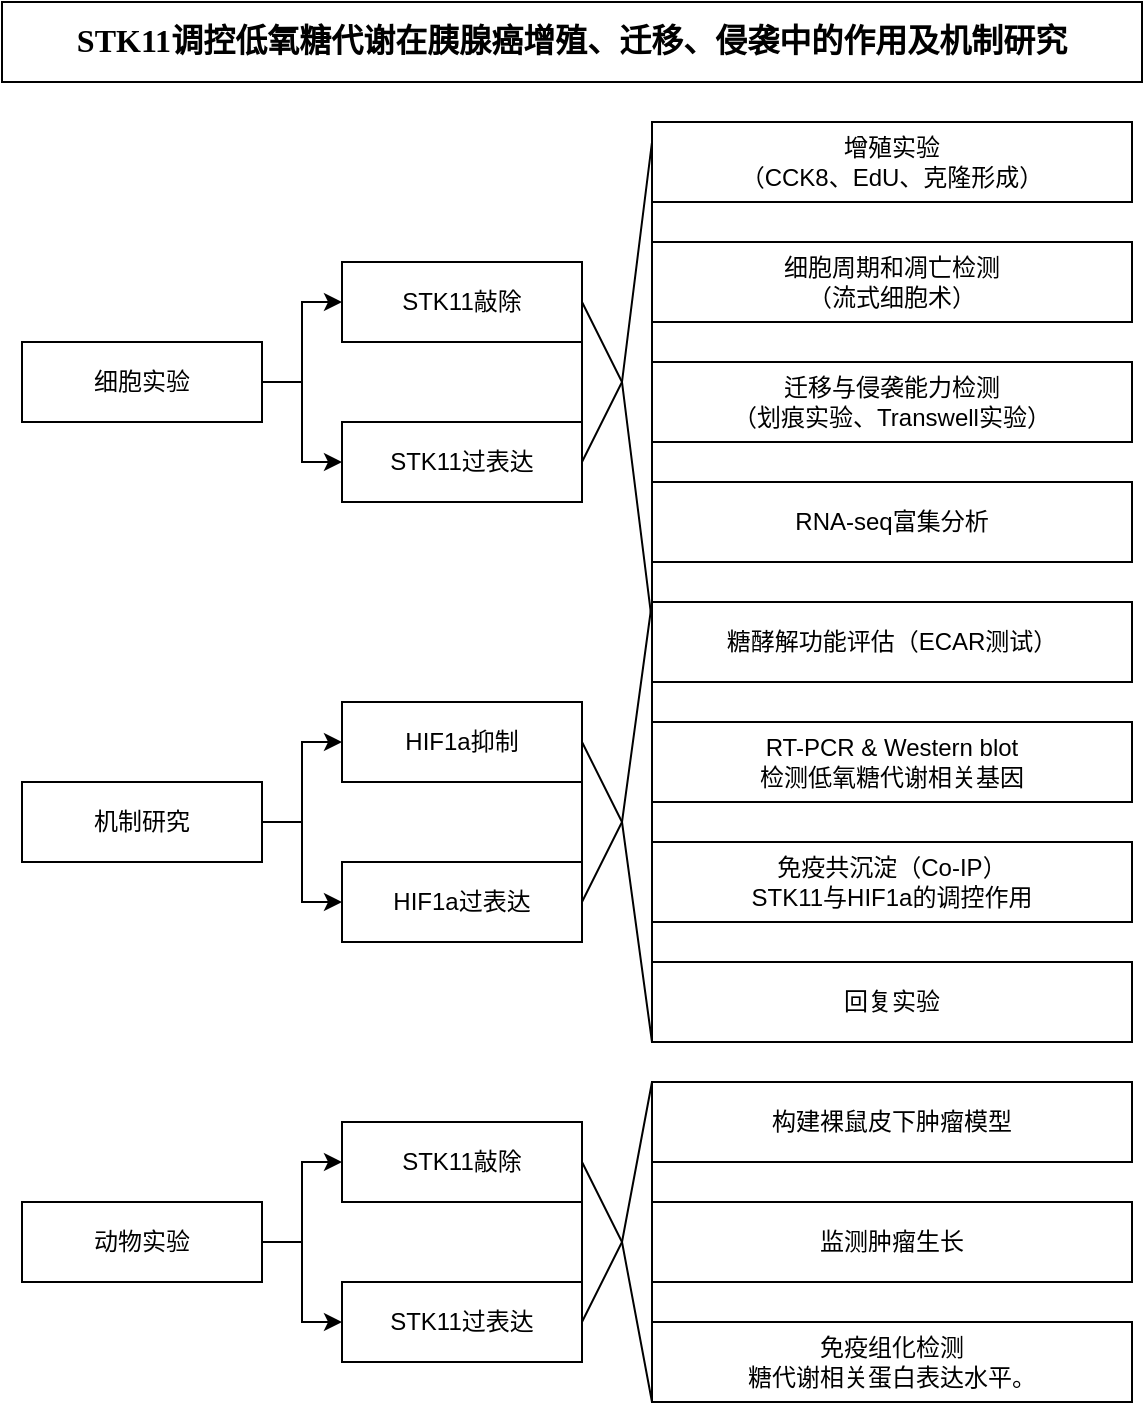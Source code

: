 <mxfile version="26.1.0">
  <diagram name="第 1 页" id="7yQkOY_Xx4HgCJnLg3gL">
    <mxGraphModel dx="1837" dy="1017" grid="1" gridSize="10" guides="1" tooltips="1" connect="1" arrows="1" fold="1" page="1" pageScale="1" pageWidth="827" pageHeight="1169" math="0" shadow="0">
      <root>
        <mxCell id="0" />
        <mxCell id="1" parent="0" />
        <mxCell id="jJGmeJIBvxZQ7ASbRpEn-1" value="&lt;b style=&quot;text-align: start;&quot;&gt;&lt;span style=&quot;line-height: 32px; font-family: FangSong;&quot;&gt;&lt;font style=&quot;font-size: 16px;&quot;&gt;STK11&lt;span style=&quot;&quot; lang=&quot;ZH-CN&quot;&gt;调控低氧糖代谢在胰腺癌增殖、迁移、侵袭中的作用及机制研究&lt;/span&gt;&lt;/font&gt;&lt;/span&gt;&lt;/b&gt;&lt;span style=&quot;font-size: medium; text-align: start;&quot;&gt;&lt;/span&gt;" style="rounded=0;whiteSpace=wrap;html=1;" vertex="1" parent="1">
          <mxGeometry x="110" y="100" width="570" height="40" as="geometry" />
        </mxCell>
        <mxCell id="jJGmeJIBvxZQ7ASbRpEn-5" value="增殖实验&lt;br&gt;（CCK8、EdU、克隆形成）" style="rounded=0;whiteSpace=wrap;html=1;" vertex="1" parent="1">
          <mxGeometry x="435" y="160" width="240" height="40" as="geometry" />
        </mxCell>
        <mxCell id="jJGmeJIBvxZQ7ASbRpEn-29" style="edgeStyle=orthogonalEdgeStyle;rounded=0;orthogonalLoop=1;jettySize=auto;html=1;exitX=1;exitY=0.5;exitDx=0;exitDy=0;entryX=0;entryY=0.5;entryDx=0;entryDy=0;" edge="1" parent="1" source="jJGmeJIBvxZQ7ASbRpEn-7" target="jJGmeJIBvxZQ7ASbRpEn-8">
          <mxGeometry relative="1" as="geometry" />
        </mxCell>
        <mxCell id="jJGmeJIBvxZQ7ASbRpEn-30" style="edgeStyle=orthogonalEdgeStyle;rounded=0;orthogonalLoop=1;jettySize=auto;html=1;exitX=1;exitY=0.5;exitDx=0;exitDy=0;entryX=0;entryY=0.5;entryDx=0;entryDy=0;" edge="1" parent="1" source="jJGmeJIBvxZQ7ASbRpEn-7" target="jJGmeJIBvxZQ7ASbRpEn-9">
          <mxGeometry relative="1" as="geometry" />
        </mxCell>
        <mxCell id="jJGmeJIBvxZQ7ASbRpEn-7" value="细胞实验" style="rounded=0;whiteSpace=wrap;html=1;" vertex="1" parent="1">
          <mxGeometry x="120" y="270" width="120" height="40" as="geometry" />
        </mxCell>
        <mxCell id="jJGmeJIBvxZQ7ASbRpEn-8" value="STK11敲除" style="rounded=0;whiteSpace=wrap;html=1;" vertex="1" parent="1">
          <mxGeometry x="280" y="230" width="120" height="40" as="geometry" />
        </mxCell>
        <mxCell id="jJGmeJIBvxZQ7ASbRpEn-9" value="STK11过表达" style="rounded=0;whiteSpace=wrap;html=1;" vertex="1" parent="1">
          <mxGeometry x="280" y="310" width="120" height="40" as="geometry" />
        </mxCell>
        <mxCell id="jJGmeJIBvxZQ7ASbRpEn-10" value="&lt;p class=&quot;p1&quot;&gt;&lt;span&gt;细胞周期和凋亡检测&lt;br&gt;&lt;/span&gt;&lt;span class=&quot;s1&quot;&gt;（流式细胞术）&lt;/span&gt;&lt;/p&gt;" style="rounded=0;whiteSpace=wrap;html=1;fontStyle=0" vertex="1" parent="1">
          <mxGeometry x="435" y="220" width="240" height="40" as="geometry" />
        </mxCell>
        <mxCell id="jJGmeJIBvxZQ7ASbRpEn-11" value="&lt;p class=&quot;p1&quot;&gt;&lt;span class=&quot;s1&quot;&gt;&lt;span&gt;迁移与侵袭能力检测&lt;br&gt;&lt;/span&gt;&lt;/span&gt;（划痕实验、Transwell实验）&lt;/p&gt;" style="rounded=0;whiteSpace=wrap;html=1;fontStyle=0" vertex="1" parent="1">
          <mxGeometry x="435" y="280" width="240" height="40" as="geometry" />
        </mxCell>
        <mxCell id="jJGmeJIBvxZQ7ASbRpEn-42" style="edgeStyle=orthogonalEdgeStyle;rounded=0;orthogonalLoop=1;jettySize=auto;html=1;exitX=1;exitY=0.5;exitDx=0;exitDy=0;entryX=0;entryY=0.5;entryDx=0;entryDy=0;" edge="1" parent="1" source="jJGmeJIBvxZQ7ASbRpEn-12" target="jJGmeJIBvxZQ7ASbRpEn-14">
          <mxGeometry relative="1" as="geometry" />
        </mxCell>
        <mxCell id="jJGmeJIBvxZQ7ASbRpEn-43" style="edgeStyle=orthogonalEdgeStyle;rounded=0;orthogonalLoop=1;jettySize=auto;html=1;exitX=1;exitY=0.5;exitDx=0;exitDy=0;entryX=0;entryY=0.5;entryDx=0;entryDy=0;" edge="1" parent="1" source="jJGmeJIBvxZQ7ASbRpEn-12" target="jJGmeJIBvxZQ7ASbRpEn-13">
          <mxGeometry relative="1" as="geometry" />
        </mxCell>
        <mxCell id="jJGmeJIBvxZQ7ASbRpEn-12" value="机制研究" style="rounded=0;whiteSpace=wrap;html=1;" vertex="1" parent="1">
          <mxGeometry x="120" y="490" width="120" height="40" as="geometry" />
        </mxCell>
        <mxCell id="jJGmeJIBvxZQ7ASbRpEn-13" value="HIF1a抑制" style="rounded=0;whiteSpace=wrap;html=1;" vertex="1" parent="1">
          <mxGeometry x="280" y="450" width="120" height="40" as="geometry" />
        </mxCell>
        <mxCell id="jJGmeJIBvxZQ7ASbRpEn-14" value="HIF1a过表达" style="rounded=0;whiteSpace=wrap;html=1;" vertex="1" parent="1">
          <mxGeometry x="280" y="530" width="120" height="40" as="geometry" />
        </mxCell>
        <mxCell id="jJGmeJIBvxZQ7ASbRpEn-15" value="&lt;p class=&quot;p1&quot;&gt;&lt;span class=&quot;s1&quot;&gt;&lt;span&gt;糖酵解功能评估&lt;/span&gt;&lt;/span&gt;（ECAR测试）&lt;/p&gt;" style="rounded=0;whiteSpace=wrap;html=1;fontStyle=0" vertex="1" parent="1">
          <mxGeometry x="435" y="400" width="240" height="40" as="geometry" />
        </mxCell>
        <mxCell id="jJGmeJIBvxZQ7ASbRpEn-16" value="&lt;p class=&quot;p1&quot;&gt;&lt;span class=&quot;s1&quot;&gt;&lt;span&gt;RT-PCR &amp;amp; Western blot&lt;br&gt;&lt;/span&gt;&lt;/span&gt;检测低氧糖代谢相关基因&lt;br&gt;&lt;/p&gt;" style="rounded=0;whiteSpace=wrap;html=1;fontStyle=0" vertex="1" parent="1">
          <mxGeometry x="435" y="460" width="240" height="40" as="geometry" />
        </mxCell>
        <mxCell id="jJGmeJIBvxZQ7ASbRpEn-17" value="&lt;p class=&quot;p1&quot;&gt;&lt;span class=&quot;s1&quot;&gt;&lt;span&gt;免疫共沉淀（Co-IP）&lt;/span&gt;&lt;/span&gt; &lt;br&gt;STK11与HIF1a的调控作用&lt;/p&gt;" style="rounded=0;whiteSpace=wrap;html=1;fontStyle=0" vertex="1" parent="1">
          <mxGeometry x="435" y="520" width="240" height="40" as="geometry" />
        </mxCell>
        <mxCell id="jJGmeJIBvxZQ7ASbRpEn-18" value="&lt;p class=&quot;p1&quot;&gt;&lt;span&gt;RNA-seq富集分析&lt;/span&gt;&lt;/p&gt;" style="rounded=0;whiteSpace=wrap;html=1;fontStyle=0" vertex="1" parent="1">
          <mxGeometry x="435" y="340" width="240" height="40" as="geometry" />
        </mxCell>
        <mxCell id="jJGmeJIBvxZQ7ASbRpEn-19" value="&lt;p class=&quot;p1&quot;&gt;&lt;span&gt;回复实验&lt;/span&gt;&lt;br&gt;&lt;/p&gt;" style="rounded=0;whiteSpace=wrap;html=1;fontStyle=0" vertex="1" parent="1">
          <mxGeometry x="435" y="580" width="240" height="40" as="geometry" />
        </mxCell>
        <mxCell id="jJGmeJIBvxZQ7ASbRpEn-44" style="edgeStyle=orthogonalEdgeStyle;rounded=0;orthogonalLoop=1;jettySize=auto;html=1;exitX=1;exitY=0.5;exitDx=0;exitDy=0;entryX=0;entryY=0.5;entryDx=0;entryDy=0;" edge="1" parent="1" source="jJGmeJIBvxZQ7ASbRpEn-20" target="jJGmeJIBvxZQ7ASbRpEn-22">
          <mxGeometry relative="1" as="geometry" />
        </mxCell>
        <mxCell id="jJGmeJIBvxZQ7ASbRpEn-45" style="edgeStyle=orthogonalEdgeStyle;rounded=0;orthogonalLoop=1;jettySize=auto;html=1;exitX=1;exitY=0.5;exitDx=0;exitDy=0;entryX=0;entryY=0.5;entryDx=0;entryDy=0;" edge="1" parent="1" source="jJGmeJIBvxZQ7ASbRpEn-20" target="jJGmeJIBvxZQ7ASbRpEn-23">
          <mxGeometry relative="1" as="geometry" />
        </mxCell>
        <mxCell id="jJGmeJIBvxZQ7ASbRpEn-20" value="动物实验" style="rounded=0;whiteSpace=wrap;html=1;" vertex="1" parent="1">
          <mxGeometry x="120" y="700" width="120" height="40" as="geometry" />
        </mxCell>
        <mxCell id="jJGmeJIBvxZQ7ASbRpEn-22" value="STK11敲除" style="rounded=0;whiteSpace=wrap;html=1;" vertex="1" parent="1">
          <mxGeometry x="280" y="660" width="120" height="40" as="geometry" />
        </mxCell>
        <mxCell id="jJGmeJIBvxZQ7ASbRpEn-23" value="STK11过表达" style="rounded=0;whiteSpace=wrap;html=1;" vertex="1" parent="1">
          <mxGeometry x="280" y="740" width="120" height="40" as="geometry" />
        </mxCell>
        <mxCell id="jJGmeJIBvxZQ7ASbRpEn-24" value="&lt;p class=&quot;p1&quot;&gt;&lt;span class=&quot;s1&quot;&gt;&lt;span&gt;构建裸鼠皮下肿瘤模型&lt;/span&gt;&lt;/span&gt;&lt;br&gt;&lt;/p&gt;" style="rounded=0;whiteSpace=wrap;html=1;fontStyle=0" vertex="1" parent="1">
          <mxGeometry x="435" y="640" width="240" height="40" as="geometry" />
        </mxCell>
        <mxCell id="jJGmeJIBvxZQ7ASbRpEn-25" value="&lt;p class=&quot;p1&quot;&gt;&lt;span class=&quot;s1&quot;&gt;&lt;span&gt;监测肿瘤生长&lt;/span&gt;&lt;/span&gt;&lt;/p&gt;" style="rounded=0;whiteSpace=wrap;html=1;fontStyle=0" vertex="1" parent="1">
          <mxGeometry x="435" y="700" width="240" height="40" as="geometry" />
        </mxCell>
        <mxCell id="jJGmeJIBvxZQ7ASbRpEn-26" value="&lt;p class=&quot;p1&quot;&gt;&lt;span class=&quot;s1&quot;&gt;&lt;span&gt;免疫组化检测&lt;/span&gt;&lt;/span&gt;&lt;br&gt;糖代谢相关蛋白表达水平。&lt;/p&gt;" style="rounded=0;whiteSpace=wrap;html=1;fontStyle=0" vertex="1" parent="1">
          <mxGeometry x="435" y="760" width="240" height="40" as="geometry" />
        </mxCell>
        <mxCell id="jJGmeJIBvxZQ7ASbRpEn-35" value="" style="triangle;whiteSpace=wrap;html=1;" vertex="1" parent="1">
          <mxGeometry x="400" y="250" width="20" height="80" as="geometry" />
        </mxCell>
        <mxCell id="jJGmeJIBvxZQ7ASbRpEn-36" value="" style="triangle;whiteSpace=wrap;html=1;rotation=-180;" vertex="1" parent="1">
          <mxGeometry x="420" y="170" width="15" height="240" as="geometry" />
        </mxCell>
        <mxCell id="jJGmeJIBvxZQ7ASbRpEn-37" value="" style="triangle;whiteSpace=wrap;html=1;fontStyle=0" vertex="1" parent="1">
          <mxGeometry x="400" y="470" width="20" height="80" as="geometry" />
        </mxCell>
        <mxCell id="jJGmeJIBvxZQ7ASbRpEn-38" value="" style="triangle;whiteSpace=wrap;html=1;rotation=-180;fontStyle=0" vertex="1" parent="1">
          <mxGeometry x="420" y="400" width="15" height="220" as="geometry" />
        </mxCell>
        <mxCell id="jJGmeJIBvxZQ7ASbRpEn-39" value="" style="triangle;whiteSpace=wrap;html=1;fontStyle=0" vertex="1" parent="1">
          <mxGeometry x="400" y="680" width="20" height="80" as="geometry" />
        </mxCell>
        <mxCell id="jJGmeJIBvxZQ7ASbRpEn-40" value="" style="triangle;whiteSpace=wrap;html=1;rotation=-180;fontStyle=0" vertex="1" parent="1">
          <mxGeometry x="420" y="640" width="15" height="160" as="geometry" />
        </mxCell>
      </root>
    </mxGraphModel>
  </diagram>
</mxfile>
